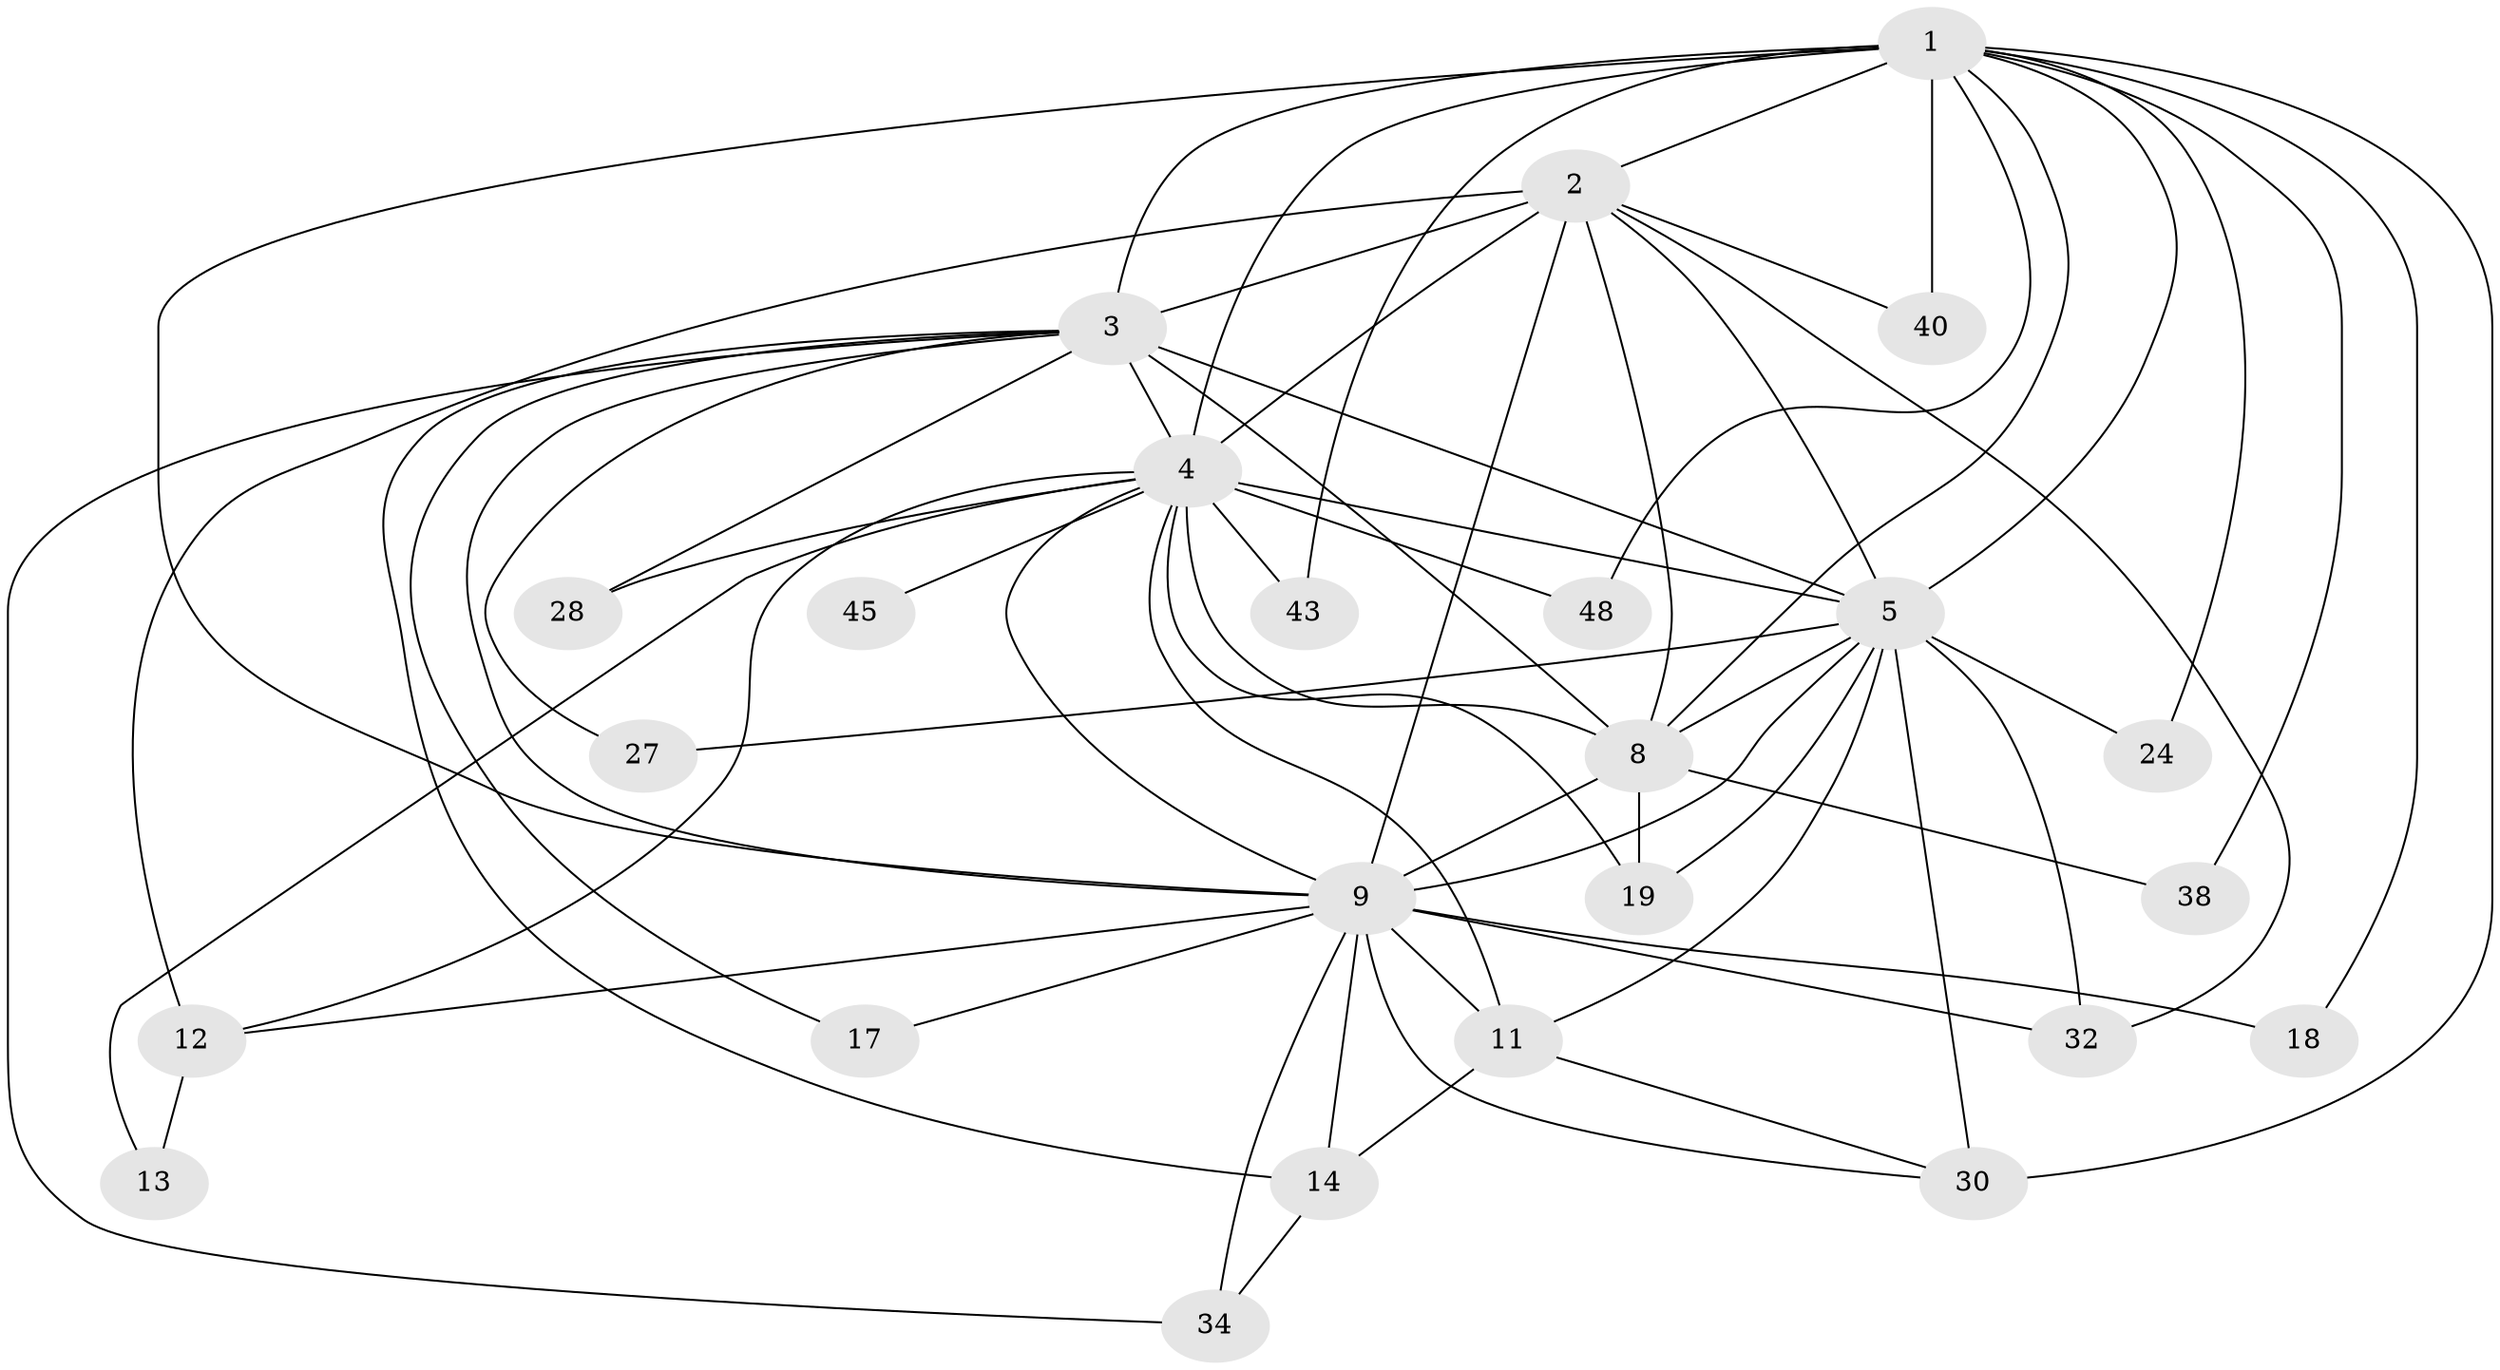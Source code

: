 // original degree distribution, {18: 0.0196078431372549, 15: 0.0196078431372549, 16: 0.0392156862745098, 13: 0.0196078431372549, 11: 0.0196078431372549, 17: 0.0196078431372549, 14: 0.0196078431372549, 20: 0.0196078431372549, 12: 0.0196078431372549, 5: 0.0392156862745098, 4: 0.058823529411764705, 2: 0.5490196078431373, 3: 0.1568627450980392}
// Generated by graph-tools (version 1.1) at 2025/13/03/09/25 04:13:40]
// undirected, 25 vertices, 64 edges
graph export_dot {
graph [start="1"]
  node [color=gray90,style=filled];
  1 [super="+21"];
  2 [super="+22+50+42+29+10"];
  3;
  4 [super="+7"];
  5 [super="+6+15"];
  8;
  9 [super="+33+35+51"];
  11 [super="+39+16"];
  12 [super="+37"];
  13;
  14;
  17;
  18;
  19 [super="+20"];
  24;
  27;
  28;
  30 [super="+49+31"];
  32;
  34 [super="+41"];
  38;
  40;
  43;
  45;
  48;
  1 -- 2 [weight=4];
  1 -- 3;
  1 -- 4 [weight=2];
  1 -- 5 [weight=2];
  1 -- 8;
  1 -- 9;
  1 -- 18;
  1 -- 24;
  1 -- 30 [weight=2];
  1 -- 38;
  1 -- 43;
  1 -- 48;
  1 -- 40;
  2 -- 3 [weight=4];
  2 -- 4 [weight=6];
  2 -- 5 [weight=5];
  2 -- 8 [weight=3];
  2 -- 9 [weight=3];
  2 -- 40;
  2 -- 32;
  2 -- 12;
  3 -- 4 [weight=2];
  3 -- 5 [weight=2];
  3 -- 8;
  3 -- 9;
  3 -- 14;
  3 -- 17;
  3 -- 27;
  3 -- 28;
  3 -- 34;
  4 -- 5 [weight=4];
  4 -- 8 [weight=2];
  4 -- 9 [weight=3];
  4 -- 12;
  4 -- 45 [weight=2];
  4 -- 48;
  4 -- 11;
  4 -- 43;
  4 -- 13;
  4 -- 19;
  4 -- 28;
  5 -- 8 [weight=3];
  5 -- 9 [weight=3];
  5 -- 27;
  5 -- 32 [weight=2];
  5 -- 19;
  5 -- 30;
  5 -- 11;
  5 -- 24;
  8 -- 9 [weight=2];
  8 -- 19;
  8 -- 38;
  9 -- 12;
  9 -- 17;
  9 -- 18;
  9 -- 30;
  9 -- 32;
  9 -- 11;
  9 -- 14;
  9 -- 34;
  11 -- 14;
  11 -- 30;
  12 -- 13;
  14 -- 34;
}
